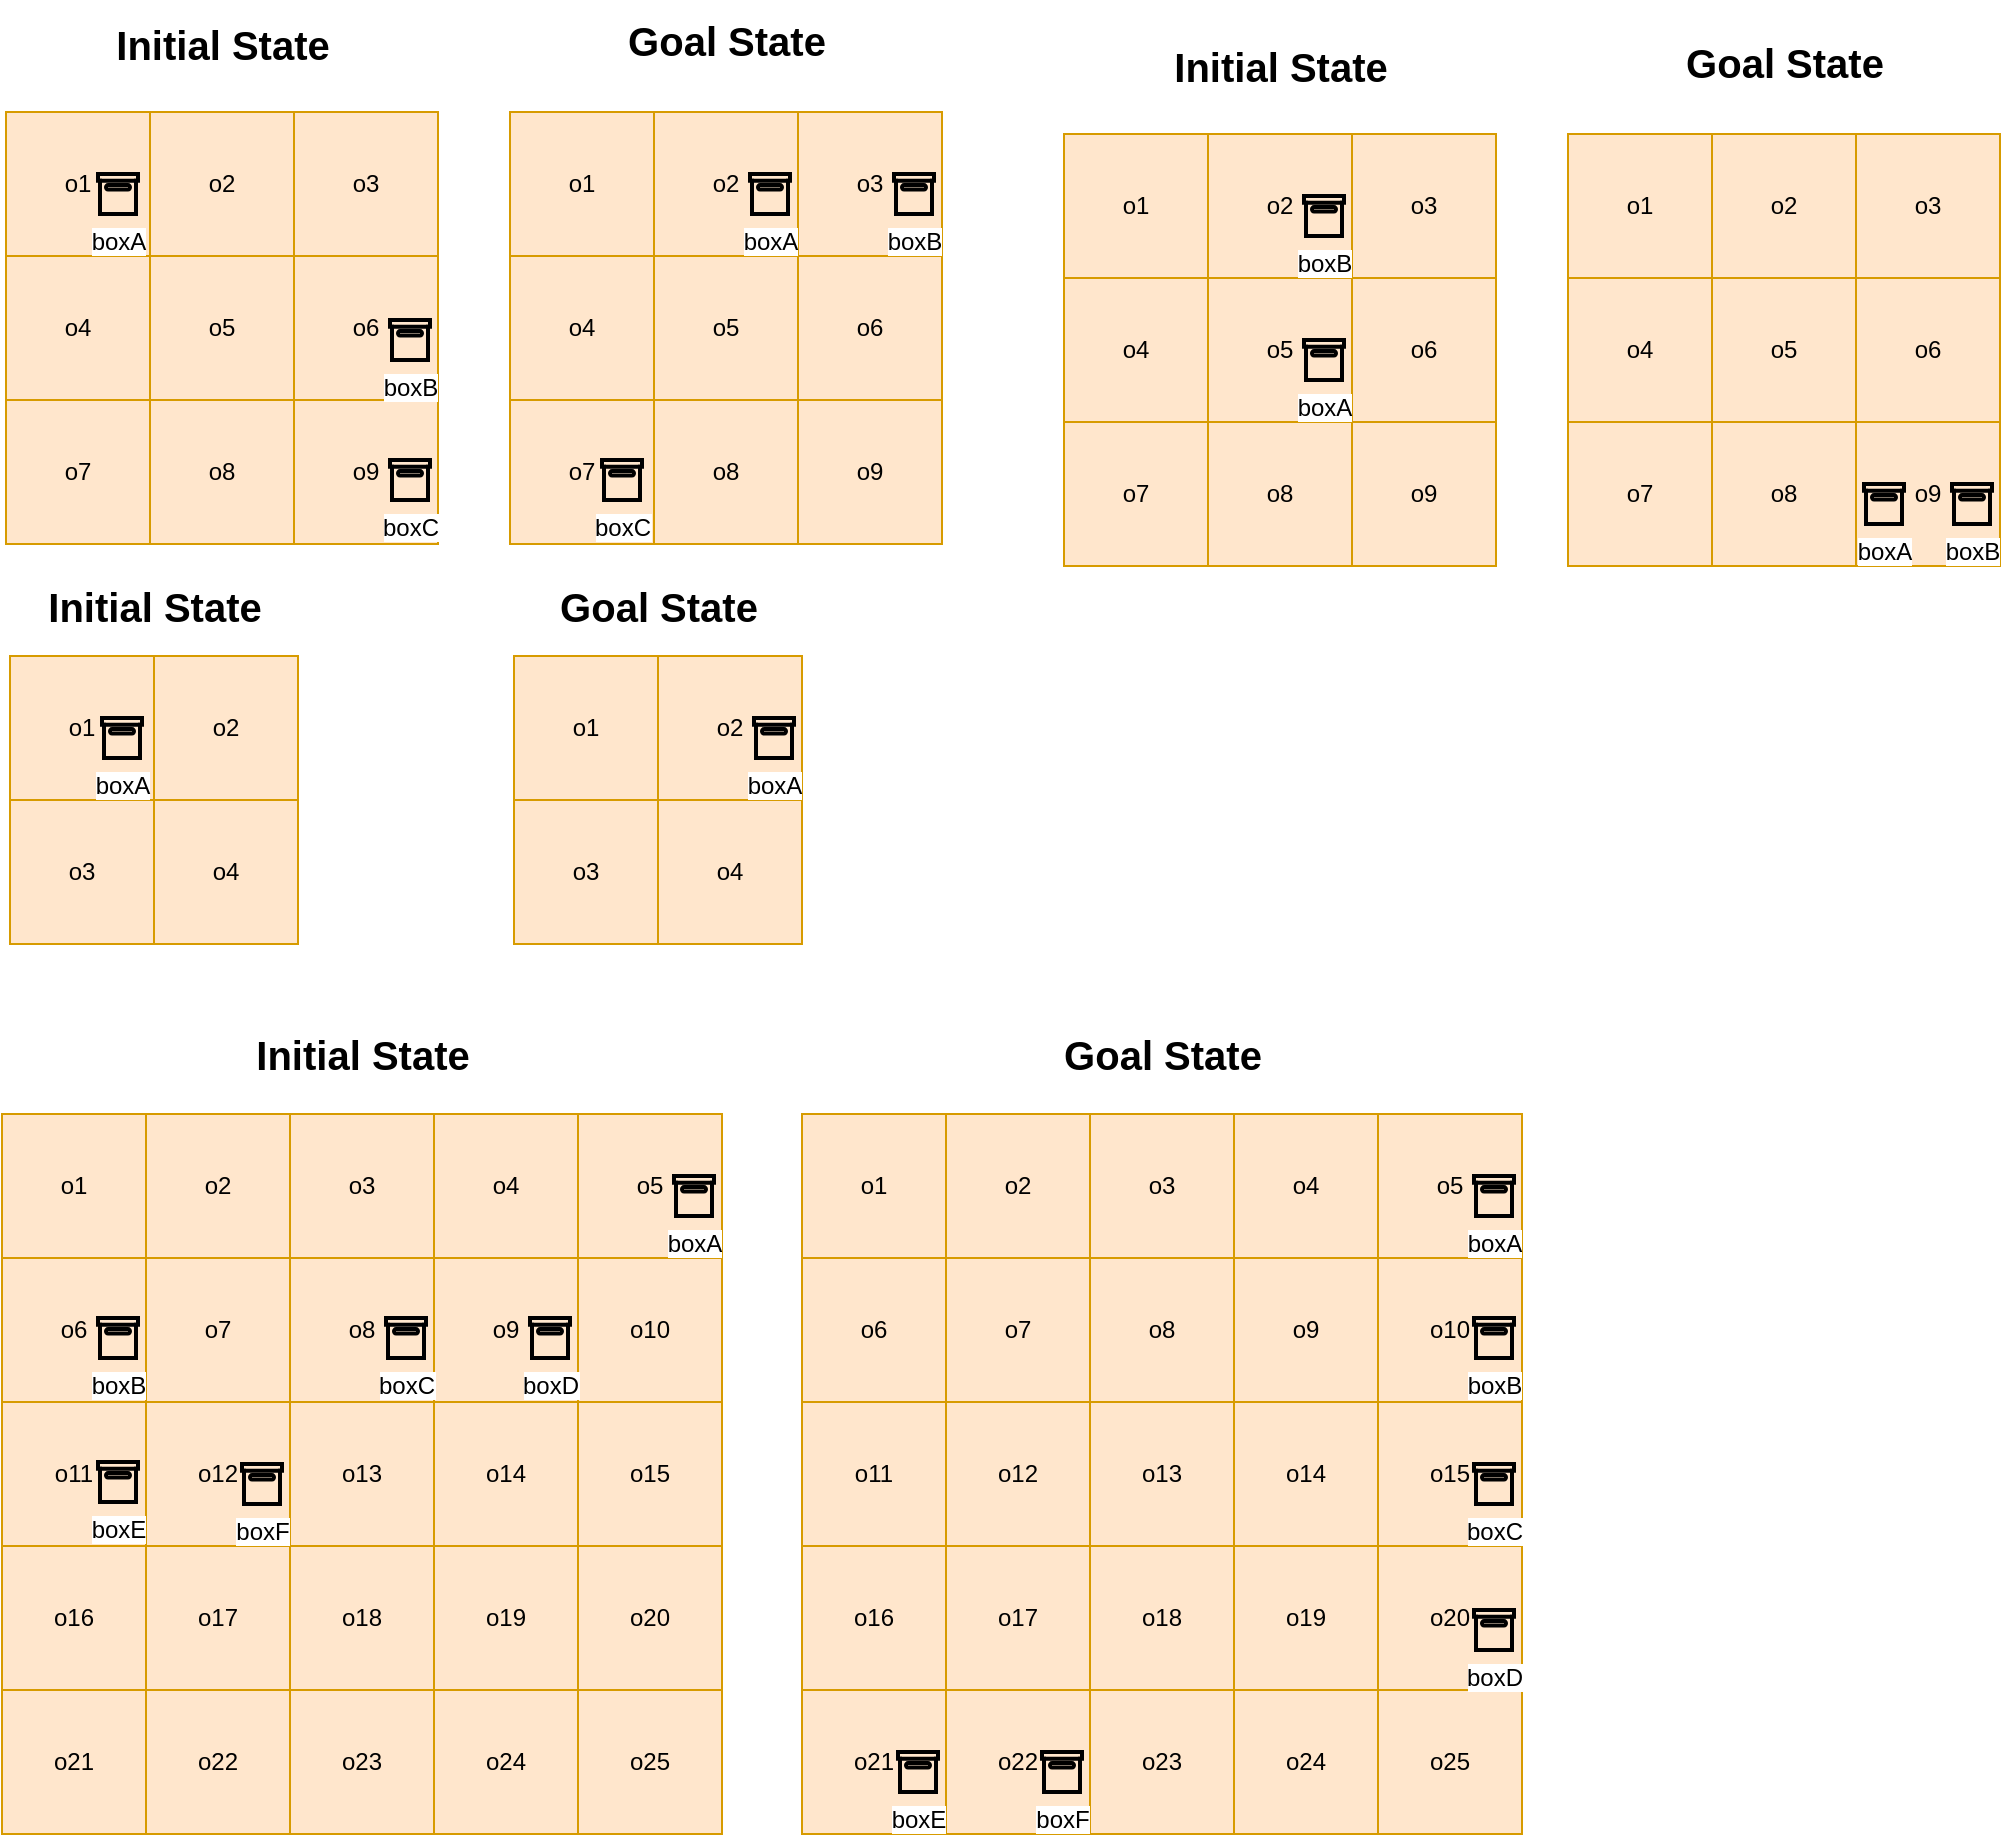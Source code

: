 <mxfile version="21.8.2" type="device">
  <diagram name="Página-1" id="GnB4X76jDZgyUfJqaZdD">
    <mxGraphModel dx="792" dy="1532" grid="0" gridSize="10" guides="1" tooltips="1" connect="1" arrows="1" fold="1" page="0" pageScale="1" pageWidth="827" pageHeight="1169" math="0" shadow="0">
      <root>
        <mxCell id="0" />
        <mxCell id="1" parent="0" />
        <mxCell id="iMe6a8kKa237wIf4Cnhy-1" value="" style="shape=table;startSize=0;container=1;collapsible=0;childLayout=tableLayout;fillColor=#ffe6cc;strokeColor=#d79b00;" vertex="1" parent="1">
          <mxGeometry x="240" y="320" width="360" height="360" as="geometry" />
        </mxCell>
        <mxCell id="iMe6a8kKa237wIf4Cnhy-2" value="" style="shape=tableRow;horizontal=0;startSize=0;swimlaneHead=0;swimlaneBody=0;strokeColor=inherit;top=0;left=0;bottom=0;right=0;collapsible=0;dropTarget=0;fillColor=none;points=[[0,0.5],[1,0.5]];portConstraint=eastwest;" vertex="1" parent="iMe6a8kKa237wIf4Cnhy-1">
          <mxGeometry width="360" height="72" as="geometry" />
        </mxCell>
        <mxCell id="iMe6a8kKa237wIf4Cnhy-3" value="o1" style="shape=partialRectangle;html=1;whiteSpace=wrap;connectable=0;strokeColor=inherit;overflow=hidden;fillColor=none;top=0;left=0;bottom=0;right=0;pointerEvents=1;" vertex="1" parent="iMe6a8kKa237wIf4Cnhy-2">
          <mxGeometry width="72" height="72" as="geometry">
            <mxRectangle width="72" height="72" as="alternateBounds" />
          </mxGeometry>
        </mxCell>
        <mxCell id="iMe6a8kKa237wIf4Cnhy-4" value="o2" style="shape=partialRectangle;html=1;whiteSpace=wrap;connectable=0;strokeColor=inherit;overflow=hidden;fillColor=none;top=0;left=0;bottom=0;right=0;pointerEvents=1;" vertex="1" parent="iMe6a8kKa237wIf4Cnhy-2">
          <mxGeometry x="72" width="72" height="72" as="geometry">
            <mxRectangle width="72" height="72" as="alternateBounds" />
          </mxGeometry>
        </mxCell>
        <mxCell id="iMe6a8kKa237wIf4Cnhy-5" value="o3" style="shape=partialRectangle;html=1;whiteSpace=wrap;connectable=0;strokeColor=inherit;overflow=hidden;fillColor=none;top=0;left=0;bottom=0;right=0;pointerEvents=1;" vertex="1" parent="iMe6a8kKa237wIf4Cnhy-2">
          <mxGeometry x="144" width="72" height="72" as="geometry">
            <mxRectangle width="72" height="72" as="alternateBounds" />
          </mxGeometry>
        </mxCell>
        <mxCell id="iMe6a8kKa237wIf4Cnhy-6" value="o4" style="shape=partialRectangle;html=1;whiteSpace=wrap;connectable=0;strokeColor=inherit;overflow=hidden;fillColor=none;top=0;left=0;bottom=0;right=0;pointerEvents=1;" vertex="1" parent="iMe6a8kKa237wIf4Cnhy-2">
          <mxGeometry x="216" width="72" height="72" as="geometry">
            <mxRectangle width="72" height="72" as="alternateBounds" />
          </mxGeometry>
        </mxCell>
        <mxCell id="iMe6a8kKa237wIf4Cnhy-7" value="o5" style="shape=partialRectangle;html=1;whiteSpace=wrap;connectable=0;strokeColor=inherit;overflow=hidden;fillColor=none;top=0;left=0;bottom=0;right=0;pointerEvents=1;" vertex="1" parent="iMe6a8kKa237wIf4Cnhy-2">
          <mxGeometry x="288" width="72" height="72" as="geometry">
            <mxRectangle width="72" height="72" as="alternateBounds" />
          </mxGeometry>
        </mxCell>
        <mxCell id="iMe6a8kKa237wIf4Cnhy-8" value="" style="shape=tableRow;horizontal=0;startSize=0;swimlaneHead=0;swimlaneBody=0;strokeColor=inherit;top=0;left=0;bottom=0;right=0;collapsible=0;dropTarget=0;fillColor=none;points=[[0,0.5],[1,0.5]];portConstraint=eastwest;" vertex="1" parent="iMe6a8kKa237wIf4Cnhy-1">
          <mxGeometry y="72" width="360" height="72" as="geometry" />
        </mxCell>
        <mxCell id="iMe6a8kKa237wIf4Cnhy-9" value="o6" style="shape=partialRectangle;html=1;whiteSpace=wrap;connectable=0;strokeColor=inherit;overflow=hidden;fillColor=none;top=0;left=0;bottom=0;right=0;pointerEvents=1;" vertex="1" parent="iMe6a8kKa237wIf4Cnhy-8">
          <mxGeometry width="72" height="72" as="geometry">
            <mxRectangle width="72" height="72" as="alternateBounds" />
          </mxGeometry>
        </mxCell>
        <mxCell id="iMe6a8kKa237wIf4Cnhy-10" value="o7" style="shape=partialRectangle;html=1;whiteSpace=wrap;connectable=0;strokeColor=inherit;overflow=hidden;fillColor=none;top=0;left=0;bottom=0;right=0;pointerEvents=1;" vertex="1" parent="iMe6a8kKa237wIf4Cnhy-8">
          <mxGeometry x="72" width="72" height="72" as="geometry">
            <mxRectangle width="72" height="72" as="alternateBounds" />
          </mxGeometry>
        </mxCell>
        <mxCell id="iMe6a8kKa237wIf4Cnhy-11" value="o8" style="shape=partialRectangle;html=1;whiteSpace=wrap;connectable=0;strokeColor=inherit;overflow=hidden;fillColor=none;top=0;left=0;bottom=0;right=0;pointerEvents=1;" vertex="1" parent="iMe6a8kKa237wIf4Cnhy-8">
          <mxGeometry x="144" width="72" height="72" as="geometry">
            <mxRectangle width="72" height="72" as="alternateBounds" />
          </mxGeometry>
        </mxCell>
        <mxCell id="iMe6a8kKa237wIf4Cnhy-12" value="o9" style="shape=partialRectangle;html=1;whiteSpace=wrap;connectable=0;strokeColor=inherit;overflow=hidden;fillColor=none;top=0;left=0;bottom=0;right=0;pointerEvents=1;" vertex="1" parent="iMe6a8kKa237wIf4Cnhy-8">
          <mxGeometry x="216" width="72" height="72" as="geometry">
            <mxRectangle width="72" height="72" as="alternateBounds" />
          </mxGeometry>
        </mxCell>
        <mxCell id="iMe6a8kKa237wIf4Cnhy-13" value="o10" style="shape=partialRectangle;html=1;whiteSpace=wrap;connectable=0;strokeColor=inherit;overflow=hidden;fillColor=none;top=0;left=0;bottom=0;right=0;pointerEvents=1;" vertex="1" parent="iMe6a8kKa237wIf4Cnhy-8">
          <mxGeometry x="288" width="72" height="72" as="geometry">
            <mxRectangle width="72" height="72" as="alternateBounds" />
          </mxGeometry>
        </mxCell>
        <mxCell id="iMe6a8kKa237wIf4Cnhy-14" value="" style="shape=tableRow;horizontal=0;startSize=0;swimlaneHead=0;swimlaneBody=0;strokeColor=inherit;top=0;left=0;bottom=0;right=0;collapsible=0;dropTarget=0;fillColor=none;points=[[0,0.5],[1,0.5]];portConstraint=eastwest;" vertex="1" parent="iMe6a8kKa237wIf4Cnhy-1">
          <mxGeometry y="144" width="360" height="72" as="geometry" />
        </mxCell>
        <mxCell id="iMe6a8kKa237wIf4Cnhy-15" value="o11" style="shape=partialRectangle;html=1;whiteSpace=wrap;connectable=0;strokeColor=inherit;overflow=hidden;fillColor=none;top=0;left=0;bottom=0;right=0;pointerEvents=1;" vertex="1" parent="iMe6a8kKa237wIf4Cnhy-14">
          <mxGeometry width="72" height="72" as="geometry">
            <mxRectangle width="72" height="72" as="alternateBounds" />
          </mxGeometry>
        </mxCell>
        <mxCell id="iMe6a8kKa237wIf4Cnhy-16" value="o12" style="shape=partialRectangle;html=1;whiteSpace=wrap;connectable=0;strokeColor=inherit;overflow=hidden;fillColor=none;top=0;left=0;bottom=0;right=0;pointerEvents=1;" vertex="1" parent="iMe6a8kKa237wIf4Cnhy-14">
          <mxGeometry x="72" width="72" height="72" as="geometry">
            <mxRectangle width="72" height="72" as="alternateBounds" />
          </mxGeometry>
        </mxCell>
        <mxCell id="iMe6a8kKa237wIf4Cnhy-17" value="o13" style="shape=partialRectangle;html=1;whiteSpace=wrap;connectable=0;strokeColor=inherit;overflow=hidden;fillColor=none;top=0;left=0;bottom=0;right=0;pointerEvents=1;" vertex="1" parent="iMe6a8kKa237wIf4Cnhy-14">
          <mxGeometry x="144" width="72" height="72" as="geometry">
            <mxRectangle width="72" height="72" as="alternateBounds" />
          </mxGeometry>
        </mxCell>
        <mxCell id="iMe6a8kKa237wIf4Cnhy-18" value="o14" style="shape=partialRectangle;html=1;whiteSpace=wrap;connectable=0;strokeColor=inherit;overflow=hidden;fillColor=none;top=0;left=0;bottom=0;right=0;pointerEvents=1;" vertex="1" parent="iMe6a8kKa237wIf4Cnhy-14">
          <mxGeometry x="216" width="72" height="72" as="geometry">
            <mxRectangle width="72" height="72" as="alternateBounds" />
          </mxGeometry>
        </mxCell>
        <mxCell id="iMe6a8kKa237wIf4Cnhy-19" value="o15" style="shape=partialRectangle;html=1;whiteSpace=wrap;connectable=0;strokeColor=inherit;overflow=hidden;fillColor=none;top=0;left=0;bottom=0;right=0;pointerEvents=1;" vertex="1" parent="iMe6a8kKa237wIf4Cnhy-14">
          <mxGeometry x="288" width="72" height="72" as="geometry">
            <mxRectangle width="72" height="72" as="alternateBounds" />
          </mxGeometry>
        </mxCell>
        <mxCell id="iMe6a8kKa237wIf4Cnhy-20" value="" style="shape=tableRow;horizontal=0;startSize=0;swimlaneHead=0;swimlaneBody=0;strokeColor=inherit;top=0;left=0;bottom=0;right=0;collapsible=0;dropTarget=0;fillColor=none;points=[[0,0.5],[1,0.5]];portConstraint=eastwest;" vertex="1" parent="iMe6a8kKa237wIf4Cnhy-1">
          <mxGeometry y="216" width="360" height="72" as="geometry" />
        </mxCell>
        <mxCell id="iMe6a8kKa237wIf4Cnhy-21" value="o16" style="shape=partialRectangle;html=1;whiteSpace=wrap;connectable=0;strokeColor=inherit;overflow=hidden;fillColor=none;top=0;left=0;bottom=0;right=0;pointerEvents=1;" vertex="1" parent="iMe6a8kKa237wIf4Cnhy-20">
          <mxGeometry width="72" height="72" as="geometry">
            <mxRectangle width="72" height="72" as="alternateBounds" />
          </mxGeometry>
        </mxCell>
        <mxCell id="iMe6a8kKa237wIf4Cnhy-22" value="o17" style="shape=partialRectangle;html=1;whiteSpace=wrap;connectable=0;strokeColor=inherit;overflow=hidden;fillColor=none;top=0;left=0;bottom=0;right=0;pointerEvents=1;" vertex="1" parent="iMe6a8kKa237wIf4Cnhy-20">
          <mxGeometry x="72" width="72" height="72" as="geometry">
            <mxRectangle width="72" height="72" as="alternateBounds" />
          </mxGeometry>
        </mxCell>
        <mxCell id="iMe6a8kKa237wIf4Cnhy-23" value="o18" style="shape=partialRectangle;html=1;whiteSpace=wrap;connectable=0;strokeColor=inherit;overflow=hidden;fillColor=none;top=0;left=0;bottom=0;right=0;pointerEvents=1;" vertex="1" parent="iMe6a8kKa237wIf4Cnhy-20">
          <mxGeometry x="144" width="72" height="72" as="geometry">
            <mxRectangle width="72" height="72" as="alternateBounds" />
          </mxGeometry>
        </mxCell>
        <mxCell id="iMe6a8kKa237wIf4Cnhy-24" value="o19" style="shape=partialRectangle;html=1;whiteSpace=wrap;connectable=0;strokeColor=inherit;overflow=hidden;fillColor=none;top=0;left=0;bottom=0;right=0;pointerEvents=1;" vertex="1" parent="iMe6a8kKa237wIf4Cnhy-20">
          <mxGeometry x="216" width="72" height="72" as="geometry">
            <mxRectangle width="72" height="72" as="alternateBounds" />
          </mxGeometry>
        </mxCell>
        <mxCell id="iMe6a8kKa237wIf4Cnhy-25" value="o20" style="shape=partialRectangle;html=1;whiteSpace=wrap;connectable=0;strokeColor=inherit;overflow=hidden;fillColor=none;top=0;left=0;bottom=0;right=0;pointerEvents=1;" vertex="1" parent="iMe6a8kKa237wIf4Cnhy-20">
          <mxGeometry x="288" width="72" height="72" as="geometry">
            <mxRectangle width="72" height="72" as="alternateBounds" />
          </mxGeometry>
        </mxCell>
        <mxCell id="iMe6a8kKa237wIf4Cnhy-26" value="" style="shape=tableRow;horizontal=0;startSize=0;swimlaneHead=0;swimlaneBody=0;strokeColor=inherit;top=0;left=0;bottom=0;right=0;collapsible=0;dropTarget=0;fillColor=none;points=[[0,0.5],[1,0.5]];portConstraint=eastwest;" vertex="1" parent="iMe6a8kKa237wIf4Cnhy-1">
          <mxGeometry y="288" width="360" height="72" as="geometry" />
        </mxCell>
        <mxCell id="iMe6a8kKa237wIf4Cnhy-27" value="o21" style="shape=partialRectangle;html=1;whiteSpace=wrap;connectable=0;strokeColor=inherit;overflow=hidden;fillColor=none;top=0;left=0;bottom=0;right=0;pointerEvents=1;" vertex="1" parent="iMe6a8kKa237wIf4Cnhy-26">
          <mxGeometry width="72" height="72" as="geometry">
            <mxRectangle width="72" height="72" as="alternateBounds" />
          </mxGeometry>
        </mxCell>
        <mxCell id="iMe6a8kKa237wIf4Cnhy-28" value="o22" style="shape=partialRectangle;html=1;whiteSpace=wrap;connectable=0;strokeColor=inherit;overflow=hidden;fillColor=none;top=0;left=0;bottom=0;right=0;pointerEvents=1;" vertex="1" parent="iMe6a8kKa237wIf4Cnhy-26">
          <mxGeometry x="72" width="72" height="72" as="geometry">
            <mxRectangle width="72" height="72" as="alternateBounds" />
          </mxGeometry>
        </mxCell>
        <mxCell id="iMe6a8kKa237wIf4Cnhy-29" value="o23" style="shape=partialRectangle;html=1;whiteSpace=wrap;connectable=0;strokeColor=inherit;overflow=hidden;fillColor=none;top=0;left=0;bottom=0;right=0;pointerEvents=1;" vertex="1" parent="iMe6a8kKa237wIf4Cnhy-26">
          <mxGeometry x="144" width="72" height="72" as="geometry">
            <mxRectangle width="72" height="72" as="alternateBounds" />
          </mxGeometry>
        </mxCell>
        <mxCell id="iMe6a8kKa237wIf4Cnhy-30" value="o24" style="shape=partialRectangle;html=1;whiteSpace=wrap;connectable=0;strokeColor=inherit;overflow=hidden;fillColor=none;top=0;left=0;bottom=0;right=0;pointerEvents=1;" vertex="1" parent="iMe6a8kKa237wIf4Cnhy-26">
          <mxGeometry x="216" width="72" height="72" as="geometry">
            <mxRectangle width="72" height="72" as="alternateBounds" />
          </mxGeometry>
        </mxCell>
        <mxCell id="iMe6a8kKa237wIf4Cnhy-31" value="o25" style="shape=partialRectangle;html=1;whiteSpace=wrap;connectable=0;strokeColor=inherit;overflow=hidden;fillColor=none;top=0;left=0;bottom=0;right=0;pointerEvents=1;" vertex="1" parent="iMe6a8kKa237wIf4Cnhy-26">
          <mxGeometry x="288" width="72" height="72" as="geometry">
            <mxRectangle width="72" height="72" as="alternateBounds" />
          </mxGeometry>
        </mxCell>
        <mxCell id="iMe6a8kKa237wIf4Cnhy-32" value="" style="shape=image;html=1;verticalAlign=top;verticalLabelPosition=bottom;labelBackgroundColor=#ffffff;imageAspect=0;aspect=fixed;image=https://cdn0.iconfinder.com/data/icons/phosphor-regular-vol-4/256/robot-128.png" vertex="1" parent="1">
          <mxGeometry x="356" y="436" width="28" height="28" as="geometry" />
        </mxCell>
        <mxCell id="iMe6a8kKa237wIf4Cnhy-33" value="boxA" style="html=1;verticalLabelPosition=bottom;align=center;labelBackgroundColor=#ffffff;verticalAlign=top;strokeWidth=2;shadow=0;dashed=0;shape=mxgraph.ios7.icons.box;fillColor=none;" vertex="1" parent="1">
          <mxGeometry x="576" y="351" width="20" height="20" as="geometry" />
        </mxCell>
        <mxCell id="iMe6a8kKa237wIf4Cnhy-36" value="boxB" style="html=1;verticalLabelPosition=bottom;align=center;labelBackgroundColor=#ffffff;verticalAlign=top;strokeWidth=2;shadow=0;dashed=0;shape=mxgraph.ios7.icons.box;fillColor=none;" vertex="1" parent="1">
          <mxGeometry x="288" y="422" width="20" height="20" as="geometry" />
        </mxCell>
        <mxCell id="iMe6a8kKa237wIf4Cnhy-43" value="boxC" style="html=1;verticalLabelPosition=bottom;align=center;labelBackgroundColor=#ffffff;verticalAlign=top;strokeWidth=2;shadow=0;dashed=0;shape=mxgraph.ios7.icons.box;fillColor=none;" vertex="1" parent="1">
          <mxGeometry x="432" y="422" width="20" height="20" as="geometry" />
        </mxCell>
        <mxCell id="iMe6a8kKa237wIf4Cnhy-44" value="boxD" style="html=1;verticalLabelPosition=bottom;align=center;labelBackgroundColor=#ffffff;verticalAlign=top;strokeWidth=2;shadow=0;dashed=0;shape=mxgraph.ios7.icons.box;fillColor=none;" vertex="1" parent="1">
          <mxGeometry x="504" y="422" width="20" height="20" as="geometry" />
        </mxCell>
        <mxCell id="iMe6a8kKa237wIf4Cnhy-45" value="boxE" style="html=1;verticalLabelPosition=bottom;align=center;labelBackgroundColor=#ffffff;verticalAlign=top;strokeWidth=2;shadow=0;dashed=0;shape=mxgraph.ios7.icons.box;fillColor=none;" vertex="1" parent="1">
          <mxGeometry x="288" y="494" width="20" height="20" as="geometry" />
        </mxCell>
        <mxCell id="iMe6a8kKa237wIf4Cnhy-46" value="boxF" style="html=1;verticalLabelPosition=bottom;align=center;labelBackgroundColor=#ffffff;verticalAlign=top;strokeWidth=2;shadow=0;dashed=0;shape=mxgraph.ios7.icons.box;fillColor=none;" vertex="1" parent="1">
          <mxGeometry x="360" y="495" width="20" height="20" as="geometry" />
        </mxCell>
        <mxCell id="iMe6a8kKa237wIf4Cnhy-47" value="" style="shape=table;startSize=0;container=1;collapsible=0;childLayout=tableLayout;fillColor=#ffe6cc;strokeColor=#d79b00;" vertex="1" parent="1">
          <mxGeometry x="640" y="320" width="360" height="360" as="geometry" />
        </mxCell>
        <mxCell id="iMe6a8kKa237wIf4Cnhy-48" value="" style="shape=tableRow;horizontal=0;startSize=0;swimlaneHead=0;swimlaneBody=0;strokeColor=inherit;top=0;left=0;bottom=0;right=0;collapsible=0;dropTarget=0;fillColor=none;points=[[0,0.5],[1,0.5]];portConstraint=eastwest;" vertex="1" parent="iMe6a8kKa237wIf4Cnhy-47">
          <mxGeometry width="360" height="72" as="geometry" />
        </mxCell>
        <mxCell id="iMe6a8kKa237wIf4Cnhy-49" value="o1" style="shape=partialRectangle;html=1;whiteSpace=wrap;connectable=0;strokeColor=inherit;overflow=hidden;fillColor=none;top=0;left=0;bottom=0;right=0;pointerEvents=1;" vertex="1" parent="iMe6a8kKa237wIf4Cnhy-48">
          <mxGeometry width="72" height="72" as="geometry">
            <mxRectangle width="72" height="72" as="alternateBounds" />
          </mxGeometry>
        </mxCell>
        <mxCell id="iMe6a8kKa237wIf4Cnhy-50" value="o2" style="shape=partialRectangle;html=1;whiteSpace=wrap;connectable=0;strokeColor=inherit;overflow=hidden;fillColor=none;top=0;left=0;bottom=0;right=0;pointerEvents=1;" vertex="1" parent="iMe6a8kKa237wIf4Cnhy-48">
          <mxGeometry x="72" width="72" height="72" as="geometry">
            <mxRectangle width="72" height="72" as="alternateBounds" />
          </mxGeometry>
        </mxCell>
        <mxCell id="iMe6a8kKa237wIf4Cnhy-51" value="o3" style="shape=partialRectangle;html=1;whiteSpace=wrap;connectable=0;strokeColor=inherit;overflow=hidden;fillColor=none;top=0;left=0;bottom=0;right=0;pointerEvents=1;" vertex="1" parent="iMe6a8kKa237wIf4Cnhy-48">
          <mxGeometry x="144" width="72" height="72" as="geometry">
            <mxRectangle width="72" height="72" as="alternateBounds" />
          </mxGeometry>
        </mxCell>
        <mxCell id="iMe6a8kKa237wIf4Cnhy-52" value="o4" style="shape=partialRectangle;html=1;whiteSpace=wrap;connectable=0;strokeColor=inherit;overflow=hidden;fillColor=none;top=0;left=0;bottom=0;right=0;pointerEvents=1;" vertex="1" parent="iMe6a8kKa237wIf4Cnhy-48">
          <mxGeometry x="216" width="72" height="72" as="geometry">
            <mxRectangle width="72" height="72" as="alternateBounds" />
          </mxGeometry>
        </mxCell>
        <mxCell id="iMe6a8kKa237wIf4Cnhy-53" value="o5" style="shape=partialRectangle;html=1;whiteSpace=wrap;connectable=0;strokeColor=inherit;overflow=hidden;fillColor=none;top=0;left=0;bottom=0;right=0;pointerEvents=1;" vertex="1" parent="iMe6a8kKa237wIf4Cnhy-48">
          <mxGeometry x="288" width="72" height="72" as="geometry">
            <mxRectangle width="72" height="72" as="alternateBounds" />
          </mxGeometry>
        </mxCell>
        <mxCell id="iMe6a8kKa237wIf4Cnhy-54" value="" style="shape=tableRow;horizontal=0;startSize=0;swimlaneHead=0;swimlaneBody=0;strokeColor=inherit;top=0;left=0;bottom=0;right=0;collapsible=0;dropTarget=0;fillColor=none;points=[[0,0.5],[1,0.5]];portConstraint=eastwest;" vertex="1" parent="iMe6a8kKa237wIf4Cnhy-47">
          <mxGeometry y="72" width="360" height="72" as="geometry" />
        </mxCell>
        <mxCell id="iMe6a8kKa237wIf4Cnhy-55" value="o6" style="shape=partialRectangle;html=1;whiteSpace=wrap;connectable=0;strokeColor=inherit;overflow=hidden;fillColor=none;top=0;left=0;bottom=0;right=0;pointerEvents=1;" vertex="1" parent="iMe6a8kKa237wIf4Cnhy-54">
          <mxGeometry width="72" height="72" as="geometry">
            <mxRectangle width="72" height="72" as="alternateBounds" />
          </mxGeometry>
        </mxCell>
        <mxCell id="iMe6a8kKa237wIf4Cnhy-56" value="o7" style="shape=partialRectangle;html=1;whiteSpace=wrap;connectable=0;strokeColor=inherit;overflow=hidden;fillColor=none;top=0;left=0;bottom=0;right=0;pointerEvents=1;" vertex="1" parent="iMe6a8kKa237wIf4Cnhy-54">
          <mxGeometry x="72" width="72" height="72" as="geometry">
            <mxRectangle width="72" height="72" as="alternateBounds" />
          </mxGeometry>
        </mxCell>
        <mxCell id="iMe6a8kKa237wIf4Cnhy-57" value="o8" style="shape=partialRectangle;html=1;whiteSpace=wrap;connectable=0;strokeColor=inherit;overflow=hidden;fillColor=none;top=0;left=0;bottom=0;right=0;pointerEvents=1;" vertex="1" parent="iMe6a8kKa237wIf4Cnhy-54">
          <mxGeometry x="144" width="72" height="72" as="geometry">
            <mxRectangle width="72" height="72" as="alternateBounds" />
          </mxGeometry>
        </mxCell>
        <mxCell id="iMe6a8kKa237wIf4Cnhy-58" value="o9" style="shape=partialRectangle;html=1;whiteSpace=wrap;connectable=0;strokeColor=inherit;overflow=hidden;fillColor=none;top=0;left=0;bottom=0;right=0;pointerEvents=1;" vertex="1" parent="iMe6a8kKa237wIf4Cnhy-54">
          <mxGeometry x="216" width="72" height="72" as="geometry">
            <mxRectangle width="72" height="72" as="alternateBounds" />
          </mxGeometry>
        </mxCell>
        <mxCell id="iMe6a8kKa237wIf4Cnhy-59" value="o10" style="shape=partialRectangle;html=1;whiteSpace=wrap;connectable=0;strokeColor=inherit;overflow=hidden;fillColor=none;top=0;left=0;bottom=0;right=0;pointerEvents=1;" vertex="1" parent="iMe6a8kKa237wIf4Cnhy-54">
          <mxGeometry x="288" width="72" height="72" as="geometry">
            <mxRectangle width="72" height="72" as="alternateBounds" />
          </mxGeometry>
        </mxCell>
        <mxCell id="iMe6a8kKa237wIf4Cnhy-60" value="" style="shape=tableRow;horizontal=0;startSize=0;swimlaneHead=0;swimlaneBody=0;strokeColor=inherit;top=0;left=0;bottom=0;right=0;collapsible=0;dropTarget=0;fillColor=none;points=[[0,0.5],[1,0.5]];portConstraint=eastwest;" vertex="1" parent="iMe6a8kKa237wIf4Cnhy-47">
          <mxGeometry y="144" width="360" height="72" as="geometry" />
        </mxCell>
        <mxCell id="iMe6a8kKa237wIf4Cnhy-61" value="o11" style="shape=partialRectangle;html=1;whiteSpace=wrap;connectable=0;strokeColor=inherit;overflow=hidden;fillColor=none;top=0;left=0;bottom=0;right=0;pointerEvents=1;" vertex="1" parent="iMe6a8kKa237wIf4Cnhy-60">
          <mxGeometry width="72" height="72" as="geometry">
            <mxRectangle width="72" height="72" as="alternateBounds" />
          </mxGeometry>
        </mxCell>
        <mxCell id="iMe6a8kKa237wIf4Cnhy-62" value="o12" style="shape=partialRectangle;html=1;whiteSpace=wrap;connectable=0;strokeColor=inherit;overflow=hidden;fillColor=none;top=0;left=0;bottom=0;right=0;pointerEvents=1;" vertex="1" parent="iMe6a8kKa237wIf4Cnhy-60">
          <mxGeometry x="72" width="72" height="72" as="geometry">
            <mxRectangle width="72" height="72" as="alternateBounds" />
          </mxGeometry>
        </mxCell>
        <mxCell id="iMe6a8kKa237wIf4Cnhy-63" value="o13" style="shape=partialRectangle;html=1;whiteSpace=wrap;connectable=0;strokeColor=inherit;overflow=hidden;fillColor=none;top=0;left=0;bottom=0;right=0;pointerEvents=1;" vertex="1" parent="iMe6a8kKa237wIf4Cnhy-60">
          <mxGeometry x="144" width="72" height="72" as="geometry">
            <mxRectangle width="72" height="72" as="alternateBounds" />
          </mxGeometry>
        </mxCell>
        <mxCell id="iMe6a8kKa237wIf4Cnhy-64" value="o14" style="shape=partialRectangle;html=1;whiteSpace=wrap;connectable=0;strokeColor=inherit;overflow=hidden;fillColor=none;top=0;left=0;bottom=0;right=0;pointerEvents=1;" vertex="1" parent="iMe6a8kKa237wIf4Cnhy-60">
          <mxGeometry x="216" width="72" height="72" as="geometry">
            <mxRectangle width="72" height="72" as="alternateBounds" />
          </mxGeometry>
        </mxCell>
        <mxCell id="iMe6a8kKa237wIf4Cnhy-65" value="o15" style="shape=partialRectangle;html=1;whiteSpace=wrap;connectable=0;strokeColor=inherit;overflow=hidden;fillColor=none;top=0;left=0;bottom=0;right=0;pointerEvents=1;" vertex="1" parent="iMe6a8kKa237wIf4Cnhy-60">
          <mxGeometry x="288" width="72" height="72" as="geometry">
            <mxRectangle width="72" height="72" as="alternateBounds" />
          </mxGeometry>
        </mxCell>
        <mxCell id="iMe6a8kKa237wIf4Cnhy-66" value="" style="shape=tableRow;horizontal=0;startSize=0;swimlaneHead=0;swimlaneBody=0;strokeColor=inherit;top=0;left=0;bottom=0;right=0;collapsible=0;dropTarget=0;fillColor=none;points=[[0,0.5],[1,0.5]];portConstraint=eastwest;" vertex="1" parent="iMe6a8kKa237wIf4Cnhy-47">
          <mxGeometry y="216" width="360" height="72" as="geometry" />
        </mxCell>
        <mxCell id="iMe6a8kKa237wIf4Cnhy-67" value="o16" style="shape=partialRectangle;html=1;whiteSpace=wrap;connectable=0;strokeColor=inherit;overflow=hidden;fillColor=none;top=0;left=0;bottom=0;right=0;pointerEvents=1;" vertex="1" parent="iMe6a8kKa237wIf4Cnhy-66">
          <mxGeometry width="72" height="72" as="geometry">
            <mxRectangle width="72" height="72" as="alternateBounds" />
          </mxGeometry>
        </mxCell>
        <mxCell id="iMe6a8kKa237wIf4Cnhy-68" value="o17" style="shape=partialRectangle;html=1;whiteSpace=wrap;connectable=0;strokeColor=inherit;overflow=hidden;fillColor=none;top=0;left=0;bottom=0;right=0;pointerEvents=1;" vertex="1" parent="iMe6a8kKa237wIf4Cnhy-66">
          <mxGeometry x="72" width="72" height="72" as="geometry">
            <mxRectangle width="72" height="72" as="alternateBounds" />
          </mxGeometry>
        </mxCell>
        <mxCell id="iMe6a8kKa237wIf4Cnhy-69" value="o18" style="shape=partialRectangle;html=1;whiteSpace=wrap;connectable=0;strokeColor=inherit;overflow=hidden;fillColor=none;top=0;left=0;bottom=0;right=0;pointerEvents=1;" vertex="1" parent="iMe6a8kKa237wIf4Cnhy-66">
          <mxGeometry x="144" width="72" height="72" as="geometry">
            <mxRectangle width="72" height="72" as="alternateBounds" />
          </mxGeometry>
        </mxCell>
        <mxCell id="iMe6a8kKa237wIf4Cnhy-70" value="o19" style="shape=partialRectangle;html=1;whiteSpace=wrap;connectable=0;strokeColor=inherit;overflow=hidden;fillColor=none;top=0;left=0;bottom=0;right=0;pointerEvents=1;" vertex="1" parent="iMe6a8kKa237wIf4Cnhy-66">
          <mxGeometry x="216" width="72" height="72" as="geometry">
            <mxRectangle width="72" height="72" as="alternateBounds" />
          </mxGeometry>
        </mxCell>
        <mxCell id="iMe6a8kKa237wIf4Cnhy-71" value="o20" style="shape=partialRectangle;html=1;whiteSpace=wrap;connectable=0;strokeColor=inherit;overflow=hidden;fillColor=none;top=0;left=0;bottom=0;right=0;pointerEvents=1;" vertex="1" parent="iMe6a8kKa237wIf4Cnhy-66">
          <mxGeometry x="288" width="72" height="72" as="geometry">
            <mxRectangle width="72" height="72" as="alternateBounds" />
          </mxGeometry>
        </mxCell>
        <mxCell id="iMe6a8kKa237wIf4Cnhy-72" value="" style="shape=tableRow;horizontal=0;startSize=0;swimlaneHead=0;swimlaneBody=0;strokeColor=inherit;top=0;left=0;bottom=0;right=0;collapsible=0;dropTarget=0;fillColor=none;points=[[0,0.5],[1,0.5]];portConstraint=eastwest;" vertex="1" parent="iMe6a8kKa237wIf4Cnhy-47">
          <mxGeometry y="288" width="360" height="72" as="geometry" />
        </mxCell>
        <mxCell id="iMe6a8kKa237wIf4Cnhy-73" value="o21" style="shape=partialRectangle;html=1;whiteSpace=wrap;connectable=0;strokeColor=inherit;overflow=hidden;fillColor=none;top=0;left=0;bottom=0;right=0;pointerEvents=1;" vertex="1" parent="iMe6a8kKa237wIf4Cnhy-72">
          <mxGeometry width="72" height="72" as="geometry">
            <mxRectangle width="72" height="72" as="alternateBounds" />
          </mxGeometry>
        </mxCell>
        <mxCell id="iMe6a8kKa237wIf4Cnhy-74" value="o22" style="shape=partialRectangle;html=1;whiteSpace=wrap;connectable=0;strokeColor=inherit;overflow=hidden;fillColor=none;top=0;left=0;bottom=0;right=0;pointerEvents=1;" vertex="1" parent="iMe6a8kKa237wIf4Cnhy-72">
          <mxGeometry x="72" width="72" height="72" as="geometry">
            <mxRectangle width="72" height="72" as="alternateBounds" />
          </mxGeometry>
        </mxCell>
        <mxCell id="iMe6a8kKa237wIf4Cnhy-75" value="o23" style="shape=partialRectangle;html=1;whiteSpace=wrap;connectable=0;strokeColor=inherit;overflow=hidden;fillColor=none;top=0;left=0;bottom=0;right=0;pointerEvents=1;" vertex="1" parent="iMe6a8kKa237wIf4Cnhy-72">
          <mxGeometry x="144" width="72" height="72" as="geometry">
            <mxRectangle width="72" height="72" as="alternateBounds" />
          </mxGeometry>
        </mxCell>
        <mxCell id="iMe6a8kKa237wIf4Cnhy-76" value="o24" style="shape=partialRectangle;html=1;whiteSpace=wrap;connectable=0;strokeColor=inherit;overflow=hidden;fillColor=none;top=0;left=0;bottom=0;right=0;pointerEvents=1;" vertex="1" parent="iMe6a8kKa237wIf4Cnhy-72">
          <mxGeometry x="216" width="72" height="72" as="geometry">
            <mxRectangle width="72" height="72" as="alternateBounds" />
          </mxGeometry>
        </mxCell>
        <mxCell id="iMe6a8kKa237wIf4Cnhy-77" value="o25" style="shape=partialRectangle;html=1;whiteSpace=wrap;connectable=0;strokeColor=inherit;overflow=hidden;fillColor=none;top=0;left=0;bottom=0;right=0;pointerEvents=1;" vertex="1" parent="iMe6a8kKa237wIf4Cnhy-72">
          <mxGeometry x="288" width="72" height="72" as="geometry">
            <mxRectangle width="72" height="72" as="alternateBounds" />
          </mxGeometry>
        </mxCell>
        <mxCell id="iMe6a8kKa237wIf4Cnhy-78" value="" style="shape=image;html=1;verticalAlign=top;verticalLabelPosition=bottom;labelBackgroundColor=#ffffff;imageAspect=0;aspect=fixed;image=https://cdn0.iconfinder.com/data/icons/phosphor-regular-vol-4/256/robot-128.png" vertex="1" parent="1">
          <mxGeometry x="828" y="508" width="28" height="28" as="geometry" />
        </mxCell>
        <mxCell id="iMe6a8kKa237wIf4Cnhy-79" value="boxA" style="html=1;verticalLabelPosition=bottom;align=center;labelBackgroundColor=#ffffff;verticalAlign=top;strokeWidth=2;shadow=0;dashed=0;shape=mxgraph.ios7.icons.box;fillColor=none;" vertex="1" parent="1">
          <mxGeometry x="976" y="351" width="20" height="20" as="geometry" />
        </mxCell>
        <mxCell id="iMe6a8kKa237wIf4Cnhy-80" value="boxB" style="html=1;verticalLabelPosition=bottom;align=center;labelBackgroundColor=#ffffff;verticalAlign=top;strokeWidth=2;shadow=0;dashed=0;shape=mxgraph.ios7.icons.box;fillColor=none;" vertex="1" parent="1">
          <mxGeometry x="976" y="422" width="20" height="20" as="geometry" />
        </mxCell>
        <mxCell id="iMe6a8kKa237wIf4Cnhy-81" value="boxC" style="html=1;verticalLabelPosition=bottom;align=center;labelBackgroundColor=#ffffff;verticalAlign=top;strokeWidth=2;shadow=0;dashed=0;shape=mxgraph.ios7.icons.box;fillColor=none;" vertex="1" parent="1">
          <mxGeometry x="976" y="495" width="20" height="20" as="geometry" />
        </mxCell>
        <mxCell id="iMe6a8kKa237wIf4Cnhy-82" value="boxD" style="html=1;verticalLabelPosition=bottom;align=center;labelBackgroundColor=#ffffff;verticalAlign=top;strokeWidth=2;shadow=0;dashed=0;shape=mxgraph.ios7.icons.box;fillColor=none;" vertex="1" parent="1">
          <mxGeometry x="976" y="568" width="20" height="20" as="geometry" />
        </mxCell>
        <mxCell id="iMe6a8kKa237wIf4Cnhy-83" value="boxE" style="html=1;verticalLabelPosition=bottom;align=center;labelBackgroundColor=#ffffff;verticalAlign=top;strokeWidth=2;shadow=0;dashed=0;shape=mxgraph.ios7.icons.box;fillColor=none;" vertex="1" parent="1">
          <mxGeometry x="688" y="639" width="20" height="20" as="geometry" />
        </mxCell>
        <mxCell id="iMe6a8kKa237wIf4Cnhy-84" value="boxF" style="html=1;verticalLabelPosition=bottom;align=center;labelBackgroundColor=#ffffff;verticalAlign=top;strokeWidth=2;shadow=0;dashed=0;shape=mxgraph.ios7.icons.box;fillColor=none;" vertex="1" parent="1">
          <mxGeometry x="760" y="639" width="20" height="20" as="geometry" />
        </mxCell>
        <mxCell id="iMe6a8kKa237wIf4Cnhy-85" value="&lt;font style=&quot;font-size: 20px;&quot;&gt;&lt;b&gt;Initial State&lt;/b&gt;&lt;/font&gt;" style="text;html=1;align=center;verticalAlign=middle;resizable=0;points=[];autosize=1;strokeColor=none;fillColor=none;" vertex="1" parent="1">
          <mxGeometry x="355" y="270" width="130" height="40" as="geometry" />
        </mxCell>
        <mxCell id="iMe6a8kKa237wIf4Cnhy-86" value="&lt;font style=&quot;font-size: 20px;&quot;&gt;&lt;b&gt;Goal State&lt;/b&gt;&lt;/font&gt;" style="text;html=1;align=center;verticalAlign=middle;resizable=0;points=[];autosize=1;strokeColor=none;fillColor=none;" vertex="1" parent="1">
          <mxGeometry x="760" y="270" width="120" height="40" as="geometry" />
        </mxCell>
        <mxCell id="iMe6a8kKa237wIf4Cnhy-87" value="" style="shape=table;startSize=0;container=1;collapsible=0;childLayout=tableLayout;fillColor=#ffe6cc;strokeColor=#d79b00;" vertex="1" parent="1">
          <mxGeometry x="242" y="-181" width="216" height="216" as="geometry" />
        </mxCell>
        <mxCell id="iMe6a8kKa237wIf4Cnhy-88" value="" style="shape=tableRow;horizontal=0;startSize=0;swimlaneHead=0;swimlaneBody=0;strokeColor=inherit;top=0;left=0;bottom=0;right=0;collapsible=0;dropTarget=0;fillColor=none;points=[[0,0.5],[1,0.5]];portConstraint=eastwest;" vertex="1" parent="iMe6a8kKa237wIf4Cnhy-87">
          <mxGeometry width="216" height="72" as="geometry" />
        </mxCell>
        <mxCell id="iMe6a8kKa237wIf4Cnhy-89" value="o1" style="shape=partialRectangle;html=1;whiteSpace=wrap;connectable=0;strokeColor=inherit;overflow=hidden;fillColor=none;top=0;left=0;bottom=0;right=0;pointerEvents=1;" vertex="1" parent="iMe6a8kKa237wIf4Cnhy-88">
          <mxGeometry width="72" height="72" as="geometry">
            <mxRectangle width="72" height="72" as="alternateBounds" />
          </mxGeometry>
        </mxCell>
        <mxCell id="iMe6a8kKa237wIf4Cnhy-90" value="o2" style="shape=partialRectangle;html=1;whiteSpace=wrap;connectable=0;strokeColor=inherit;overflow=hidden;fillColor=none;top=0;left=0;bottom=0;right=0;pointerEvents=1;" vertex="1" parent="iMe6a8kKa237wIf4Cnhy-88">
          <mxGeometry x="72" width="72" height="72" as="geometry">
            <mxRectangle width="72" height="72" as="alternateBounds" />
          </mxGeometry>
        </mxCell>
        <mxCell id="iMe6a8kKa237wIf4Cnhy-91" value="o3" style="shape=partialRectangle;html=1;whiteSpace=wrap;connectable=0;strokeColor=inherit;overflow=hidden;fillColor=none;top=0;left=0;bottom=0;right=0;pointerEvents=1;" vertex="1" parent="iMe6a8kKa237wIf4Cnhy-88">
          <mxGeometry x="144" width="72" height="72" as="geometry">
            <mxRectangle width="72" height="72" as="alternateBounds" />
          </mxGeometry>
        </mxCell>
        <mxCell id="iMe6a8kKa237wIf4Cnhy-94" value="" style="shape=tableRow;horizontal=0;startSize=0;swimlaneHead=0;swimlaneBody=0;strokeColor=inherit;top=0;left=0;bottom=0;right=0;collapsible=0;dropTarget=0;fillColor=none;points=[[0,0.5],[1,0.5]];portConstraint=eastwest;" vertex="1" parent="iMe6a8kKa237wIf4Cnhy-87">
          <mxGeometry y="72" width="216" height="72" as="geometry" />
        </mxCell>
        <mxCell id="iMe6a8kKa237wIf4Cnhy-95" value="o4" style="shape=partialRectangle;html=1;whiteSpace=wrap;connectable=0;strokeColor=inherit;overflow=hidden;fillColor=none;top=0;left=0;bottom=0;right=0;pointerEvents=1;" vertex="1" parent="iMe6a8kKa237wIf4Cnhy-94">
          <mxGeometry width="72" height="72" as="geometry">
            <mxRectangle width="72" height="72" as="alternateBounds" />
          </mxGeometry>
        </mxCell>
        <mxCell id="iMe6a8kKa237wIf4Cnhy-96" value="o5" style="shape=partialRectangle;html=1;whiteSpace=wrap;connectable=0;strokeColor=inherit;overflow=hidden;fillColor=none;top=0;left=0;bottom=0;right=0;pointerEvents=1;" vertex="1" parent="iMe6a8kKa237wIf4Cnhy-94">
          <mxGeometry x="72" width="72" height="72" as="geometry">
            <mxRectangle width="72" height="72" as="alternateBounds" />
          </mxGeometry>
        </mxCell>
        <mxCell id="iMe6a8kKa237wIf4Cnhy-97" value="o6" style="shape=partialRectangle;html=1;whiteSpace=wrap;connectable=0;strokeColor=inherit;overflow=hidden;fillColor=none;top=0;left=0;bottom=0;right=0;pointerEvents=1;" vertex="1" parent="iMe6a8kKa237wIf4Cnhy-94">
          <mxGeometry x="144" width="72" height="72" as="geometry">
            <mxRectangle width="72" height="72" as="alternateBounds" />
          </mxGeometry>
        </mxCell>
        <mxCell id="iMe6a8kKa237wIf4Cnhy-100" value="" style="shape=tableRow;horizontal=0;startSize=0;swimlaneHead=0;swimlaneBody=0;strokeColor=inherit;top=0;left=0;bottom=0;right=0;collapsible=0;dropTarget=0;fillColor=none;points=[[0,0.5],[1,0.5]];portConstraint=eastwest;" vertex="1" parent="iMe6a8kKa237wIf4Cnhy-87">
          <mxGeometry y="144" width="216" height="72" as="geometry" />
        </mxCell>
        <mxCell id="iMe6a8kKa237wIf4Cnhy-101" value="o7" style="shape=partialRectangle;html=1;whiteSpace=wrap;connectable=0;strokeColor=inherit;overflow=hidden;fillColor=none;top=0;left=0;bottom=0;right=0;pointerEvents=1;" vertex="1" parent="iMe6a8kKa237wIf4Cnhy-100">
          <mxGeometry width="72" height="72" as="geometry">
            <mxRectangle width="72" height="72" as="alternateBounds" />
          </mxGeometry>
        </mxCell>
        <mxCell id="iMe6a8kKa237wIf4Cnhy-102" value="o8" style="shape=partialRectangle;html=1;whiteSpace=wrap;connectable=0;strokeColor=inherit;overflow=hidden;fillColor=none;top=0;left=0;bottom=0;right=0;pointerEvents=1;" vertex="1" parent="iMe6a8kKa237wIf4Cnhy-100">
          <mxGeometry x="72" width="72" height="72" as="geometry">
            <mxRectangle width="72" height="72" as="alternateBounds" />
          </mxGeometry>
        </mxCell>
        <mxCell id="iMe6a8kKa237wIf4Cnhy-103" value="o9" style="shape=partialRectangle;html=1;whiteSpace=wrap;connectable=0;strokeColor=inherit;overflow=hidden;fillColor=none;top=0;left=0;bottom=0;right=0;pointerEvents=1;" vertex="1" parent="iMe6a8kKa237wIf4Cnhy-100">
          <mxGeometry x="144" width="72" height="72" as="geometry">
            <mxRectangle width="72" height="72" as="alternateBounds" />
          </mxGeometry>
        </mxCell>
        <mxCell id="iMe6a8kKa237wIf4Cnhy-118" value="" style="shape=image;html=1;verticalAlign=top;verticalLabelPosition=bottom;labelBackgroundColor=#ffffff;imageAspect=0;aspect=fixed;image=https://cdn0.iconfinder.com/data/icons/phosphor-regular-vol-4/256/robot-128.png" vertex="1" parent="1">
          <mxGeometry x="285" y="7" width="28" height="28" as="geometry" />
        </mxCell>
        <mxCell id="iMe6a8kKa237wIf4Cnhy-119" value="boxA" style="html=1;verticalLabelPosition=bottom;align=center;labelBackgroundColor=#ffffff;verticalAlign=top;strokeWidth=2;shadow=0;dashed=0;shape=mxgraph.ios7.icons.box;fillColor=none;" vertex="1" parent="1">
          <mxGeometry x="288" y="-150" width="20" height="20" as="geometry" />
        </mxCell>
        <mxCell id="iMe6a8kKa237wIf4Cnhy-120" value="boxB" style="html=1;verticalLabelPosition=bottom;align=center;labelBackgroundColor=#ffffff;verticalAlign=top;strokeWidth=2;shadow=0;dashed=0;shape=mxgraph.ios7.icons.box;fillColor=none;" vertex="1" parent="1">
          <mxGeometry x="434" y="-77" width="20" height="20" as="geometry" />
        </mxCell>
        <mxCell id="iMe6a8kKa237wIf4Cnhy-121" value="boxC" style="html=1;verticalLabelPosition=bottom;align=center;labelBackgroundColor=#ffffff;verticalAlign=top;strokeWidth=2;shadow=0;dashed=0;shape=mxgraph.ios7.icons.box;fillColor=none;" vertex="1" parent="1">
          <mxGeometry x="434" y="-7" width="20" height="20" as="geometry" />
        </mxCell>
        <mxCell id="iMe6a8kKa237wIf4Cnhy-163" value="&lt;font style=&quot;font-size: 20px;&quot;&gt;&lt;b&gt;Initial State&lt;/b&gt;&lt;/font&gt;" style="text;html=1;align=center;verticalAlign=middle;resizable=0;points=[];autosize=1;strokeColor=none;fillColor=none;" vertex="1" parent="1">
          <mxGeometry x="285" y="-235" width="130" height="40" as="geometry" />
        </mxCell>
        <mxCell id="iMe6a8kKa237wIf4Cnhy-164" value="&lt;font style=&quot;font-size: 20px;&quot;&gt;&lt;b&gt;Goal State&lt;/b&gt;&lt;/font&gt;" style="text;html=1;align=center;verticalAlign=middle;resizable=0;points=[];autosize=1;strokeColor=none;fillColor=none;" vertex="1" parent="1">
          <mxGeometry x="542" y="-237" width="120" height="40" as="geometry" />
        </mxCell>
        <mxCell id="iMe6a8kKa237wIf4Cnhy-165" value="" style="shape=table;startSize=0;container=1;collapsible=0;childLayout=tableLayout;fillColor=#ffe6cc;strokeColor=#d79b00;" vertex="1" parent="1">
          <mxGeometry x="494" y="-181" width="216" height="216" as="geometry" />
        </mxCell>
        <mxCell id="iMe6a8kKa237wIf4Cnhy-166" value="" style="shape=tableRow;horizontal=0;startSize=0;swimlaneHead=0;swimlaneBody=0;strokeColor=inherit;top=0;left=0;bottom=0;right=0;collapsible=0;dropTarget=0;fillColor=none;points=[[0,0.5],[1,0.5]];portConstraint=eastwest;" vertex="1" parent="iMe6a8kKa237wIf4Cnhy-165">
          <mxGeometry width="216" height="72" as="geometry" />
        </mxCell>
        <mxCell id="iMe6a8kKa237wIf4Cnhy-167" value="o1" style="shape=partialRectangle;html=1;whiteSpace=wrap;connectable=0;strokeColor=inherit;overflow=hidden;fillColor=none;top=0;left=0;bottom=0;right=0;pointerEvents=1;" vertex="1" parent="iMe6a8kKa237wIf4Cnhy-166">
          <mxGeometry width="72" height="72" as="geometry">
            <mxRectangle width="72" height="72" as="alternateBounds" />
          </mxGeometry>
        </mxCell>
        <mxCell id="iMe6a8kKa237wIf4Cnhy-168" value="o2" style="shape=partialRectangle;html=1;whiteSpace=wrap;connectable=0;strokeColor=inherit;overflow=hidden;fillColor=none;top=0;left=0;bottom=0;right=0;pointerEvents=1;" vertex="1" parent="iMe6a8kKa237wIf4Cnhy-166">
          <mxGeometry x="72" width="72" height="72" as="geometry">
            <mxRectangle width="72" height="72" as="alternateBounds" />
          </mxGeometry>
        </mxCell>
        <mxCell id="iMe6a8kKa237wIf4Cnhy-169" value="o3" style="shape=partialRectangle;html=1;whiteSpace=wrap;connectable=0;strokeColor=inherit;overflow=hidden;fillColor=none;top=0;left=0;bottom=0;right=0;pointerEvents=1;" vertex="1" parent="iMe6a8kKa237wIf4Cnhy-166">
          <mxGeometry x="144" width="72" height="72" as="geometry">
            <mxRectangle width="72" height="72" as="alternateBounds" />
          </mxGeometry>
        </mxCell>
        <mxCell id="iMe6a8kKa237wIf4Cnhy-170" value="" style="shape=tableRow;horizontal=0;startSize=0;swimlaneHead=0;swimlaneBody=0;strokeColor=inherit;top=0;left=0;bottom=0;right=0;collapsible=0;dropTarget=0;fillColor=none;points=[[0,0.5],[1,0.5]];portConstraint=eastwest;" vertex="1" parent="iMe6a8kKa237wIf4Cnhy-165">
          <mxGeometry y="72" width="216" height="72" as="geometry" />
        </mxCell>
        <mxCell id="iMe6a8kKa237wIf4Cnhy-171" value="o4" style="shape=partialRectangle;html=1;whiteSpace=wrap;connectable=0;strokeColor=inherit;overflow=hidden;fillColor=none;top=0;left=0;bottom=0;right=0;pointerEvents=1;" vertex="1" parent="iMe6a8kKa237wIf4Cnhy-170">
          <mxGeometry width="72" height="72" as="geometry">
            <mxRectangle width="72" height="72" as="alternateBounds" />
          </mxGeometry>
        </mxCell>
        <mxCell id="iMe6a8kKa237wIf4Cnhy-172" value="o5" style="shape=partialRectangle;html=1;whiteSpace=wrap;connectable=0;strokeColor=inherit;overflow=hidden;fillColor=none;top=0;left=0;bottom=0;right=0;pointerEvents=1;" vertex="1" parent="iMe6a8kKa237wIf4Cnhy-170">
          <mxGeometry x="72" width="72" height="72" as="geometry">
            <mxRectangle width="72" height="72" as="alternateBounds" />
          </mxGeometry>
        </mxCell>
        <mxCell id="iMe6a8kKa237wIf4Cnhy-173" value="o6" style="shape=partialRectangle;html=1;whiteSpace=wrap;connectable=0;strokeColor=inherit;overflow=hidden;fillColor=none;top=0;left=0;bottom=0;right=0;pointerEvents=1;" vertex="1" parent="iMe6a8kKa237wIf4Cnhy-170">
          <mxGeometry x="144" width="72" height="72" as="geometry">
            <mxRectangle width="72" height="72" as="alternateBounds" />
          </mxGeometry>
        </mxCell>
        <mxCell id="iMe6a8kKa237wIf4Cnhy-174" value="" style="shape=tableRow;horizontal=0;startSize=0;swimlaneHead=0;swimlaneBody=0;strokeColor=inherit;top=0;left=0;bottom=0;right=0;collapsible=0;dropTarget=0;fillColor=none;points=[[0,0.5],[1,0.5]];portConstraint=eastwest;" vertex="1" parent="iMe6a8kKa237wIf4Cnhy-165">
          <mxGeometry y="144" width="216" height="72" as="geometry" />
        </mxCell>
        <mxCell id="iMe6a8kKa237wIf4Cnhy-175" value="o7" style="shape=partialRectangle;html=1;whiteSpace=wrap;connectable=0;strokeColor=inherit;overflow=hidden;fillColor=none;top=0;left=0;bottom=0;right=0;pointerEvents=1;" vertex="1" parent="iMe6a8kKa237wIf4Cnhy-174">
          <mxGeometry width="72" height="72" as="geometry">
            <mxRectangle width="72" height="72" as="alternateBounds" />
          </mxGeometry>
        </mxCell>
        <mxCell id="iMe6a8kKa237wIf4Cnhy-176" value="o8" style="shape=partialRectangle;html=1;whiteSpace=wrap;connectable=0;strokeColor=inherit;overflow=hidden;fillColor=none;top=0;left=0;bottom=0;right=0;pointerEvents=1;" vertex="1" parent="iMe6a8kKa237wIf4Cnhy-174">
          <mxGeometry x="72" width="72" height="72" as="geometry">
            <mxRectangle width="72" height="72" as="alternateBounds" />
          </mxGeometry>
        </mxCell>
        <mxCell id="iMe6a8kKa237wIf4Cnhy-177" value="o9" style="shape=partialRectangle;html=1;whiteSpace=wrap;connectable=0;strokeColor=inherit;overflow=hidden;fillColor=none;top=0;left=0;bottom=0;right=0;pointerEvents=1;" vertex="1" parent="iMe6a8kKa237wIf4Cnhy-174">
          <mxGeometry x="144" width="72" height="72" as="geometry">
            <mxRectangle width="72" height="72" as="alternateBounds" />
          </mxGeometry>
        </mxCell>
        <mxCell id="iMe6a8kKa237wIf4Cnhy-178" value="" style="shape=image;html=1;verticalAlign=top;verticalLabelPosition=bottom;labelBackgroundColor=#ffffff;imageAspect=0;aspect=fixed;image=https://cdn0.iconfinder.com/data/icons/phosphor-regular-vol-4/256/robot-128.png" vertex="1" parent="1">
          <mxGeometry x="538" y="-65" width="28" height="28" as="geometry" />
        </mxCell>
        <mxCell id="iMe6a8kKa237wIf4Cnhy-179" value="boxA" style="html=1;verticalLabelPosition=bottom;align=center;labelBackgroundColor=#ffffff;verticalAlign=top;strokeWidth=2;shadow=0;dashed=0;shape=mxgraph.ios7.icons.box;fillColor=none;" vertex="1" parent="1">
          <mxGeometry x="614" y="-150" width="20" height="20" as="geometry" />
        </mxCell>
        <mxCell id="iMe6a8kKa237wIf4Cnhy-180" value="boxB" style="html=1;verticalLabelPosition=bottom;align=center;labelBackgroundColor=#ffffff;verticalAlign=top;strokeWidth=2;shadow=0;dashed=0;shape=mxgraph.ios7.icons.box;fillColor=none;" vertex="1" parent="1">
          <mxGeometry x="686" y="-150" width="20" height="20" as="geometry" />
        </mxCell>
        <mxCell id="iMe6a8kKa237wIf4Cnhy-181" value="boxC" style="html=1;verticalLabelPosition=bottom;align=center;labelBackgroundColor=#ffffff;verticalAlign=top;strokeWidth=2;shadow=0;dashed=0;shape=mxgraph.ios7.icons.box;fillColor=none;" vertex="1" parent="1">
          <mxGeometry x="540" y="-7" width="20" height="20" as="geometry" />
        </mxCell>
        <mxCell id="iMe6a8kKa237wIf4Cnhy-182" value="" style="shape=table;startSize=0;container=1;collapsible=0;childLayout=tableLayout;fillColor=#ffe6cc;strokeColor=#d79b00;" vertex="1" parent="1">
          <mxGeometry x="244" y="91" width="144" height="144" as="geometry" />
        </mxCell>
        <mxCell id="iMe6a8kKa237wIf4Cnhy-183" value="" style="shape=tableRow;horizontal=0;startSize=0;swimlaneHead=0;swimlaneBody=0;strokeColor=inherit;top=0;left=0;bottom=0;right=0;collapsible=0;dropTarget=0;fillColor=none;points=[[0,0.5],[1,0.5]];portConstraint=eastwest;" vertex="1" parent="iMe6a8kKa237wIf4Cnhy-182">
          <mxGeometry width="144" height="72" as="geometry" />
        </mxCell>
        <mxCell id="iMe6a8kKa237wIf4Cnhy-184" value="o1" style="shape=partialRectangle;html=1;whiteSpace=wrap;connectable=0;strokeColor=inherit;overflow=hidden;fillColor=none;top=0;left=0;bottom=0;right=0;pointerEvents=1;" vertex="1" parent="iMe6a8kKa237wIf4Cnhy-183">
          <mxGeometry width="72" height="72" as="geometry">
            <mxRectangle width="72" height="72" as="alternateBounds" />
          </mxGeometry>
        </mxCell>
        <mxCell id="iMe6a8kKa237wIf4Cnhy-185" value="o2" style="shape=partialRectangle;html=1;whiteSpace=wrap;connectable=0;strokeColor=inherit;overflow=hidden;fillColor=none;top=0;left=0;bottom=0;right=0;pointerEvents=1;" vertex="1" parent="iMe6a8kKa237wIf4Cnhy-183">
          <mxGeometry x="72" width="72" height="72" as="geometry">
            <mxRectangle width="72" height="72" as="alternateBounds" />
          </mxGeometry>
        </mxCell>
        <mxCell id="iMe6a8kKa237wIf4Cnhy-187" value="" style="shape=tableRow;horizontal=0;startSize=0;swimlaneHead=0;swimlaneBody=0;strokeColor=inherit;top=0;left=0;bottom=0;right=0;collapsible=0;dropTarget=0;fillColor=none;points=[[0,0.5],[1,0.5]];portConstraint=eastwest;" vertex="1" parent="iMe6a8kKa237wIf4Cnhy-182">
          <mxGeometry y="72" width="144" height="72" as="geometry" />
        </mxCell>
        <mxCell id="iMe6a8kKa237wIf4Cnhy-188" value="o3" style="shape=partialRectangle;html=1;whiteSpace=wrap;connectable=0;strokeColor=inherit;overflow=hidden;fillColor=none;top=0;left=0;bottom=0;right=0;pointerEvents=1;" vertex="1" parent="iMe6a8kKa237wIf4Cnhy-187">
          <mxGeometry width="72" height="72" as="geometry">
            <mxRectangle width="72" height="72" as="alternateBounds" />
          </mxGeometry>
        </mxCell>
        <mxCell id="iMe6a8kKa237wIf4Cnhy-189" value="o4" style="shape=partialRectangle;html=1;whiteSpace=wrap;connectable=0;strokeColor=inherit;overflow=hidden;fillColor=none;top=0;left=0;bottom=0;right=0;pointerEvents=1;" vertex="1" parent="iMe6a8kKa237wIf4Cnhy-187">
          <mxGeometry x="72" width="72" height="72" as="geometry">
            <mxRectangle width="72" height="72" as="alternateBounds" />
          </mxGeometry>
        </mxCell>
        <mxCell id="iMe6a8kKa237wIf4Cnhy-195" value="" style="shape=image;html=1;verticalAlign=top;verticalLabelPosition=bottom;labelBackgroundColor=#ffffff;imageAspect=0;aspect=fixed;image=https://cdn0.iconfinder.com/data/icons/phosphor-regular-vol-4/256/robot-128.png" vertex="1" parent="1">
          <mxGeometry x="246" y="133" width="28" height="28" as="geometry" />
        </mxCell>
        <mxCell id="iMe6a8kKa237wIf4Cnhy-196" value="boxA" style="html=1;verticalLabelPosition=bottom;align=center;labelBackgroundColor=#ffffff;verticalAlign=top;strokeWidth=2;shadow=0;dashed=0;shape=mxgraph.ios7.icons.box;fillColor=none;" vertex="1" parent="1">
          <mxGeometry x="290" y="122" width="20" height="20" as="geometry" />
        </mxCell>
        <mxCell id="iMe6a8kKa237wIf4Cnhy-199" value="&lt;font style=&quot;font-size: 20px;&quot;&gt;&lt;b&gt;Initial State&lt;/b&gt;&lt;/font&gt;" style="text;html=1;align=center;verticalAlign=middle;resizable=0;points=[];autosize=1;strokeColor=none;fillColor=none;" vertex="1" parent="1">
          <mxGeometry x="251" y="46" width="130" height="40" as="geometry" />
        </mxCell>
        <mxCell id="iMe6a8kKa237wIf4Cnhy-200" value="&lt;font style=&quot;font-size: 20px;&quot;&gt;&lt;b&gt;Goal State&lt;/b&gt;&lt;/font&gt;" style="text;html=1;align=center;verticalAlign=middle;resizable=0;points=[];autosize=1;strokeColor=none;fillColor=none;" vertex="1" parent="1">
          <mxGeometry x="508" y="46" width="120" height="40" as="geometry" />
        </mxCell>
        <mxCell id="iMe6a8kKa237wIf4Cnhy-201" value="" style="shape=table;startSize=0;container=1;collapsible=0;childLayout=tableLayout;fillColor=#ffe6cc;strokeColor=#d79b00;" vertex="1" parent="1">
          <mxGeometry x="496" y="91" width="144" height="144" as="geometry" />
        </mxCell>
        <mxCell id="iMe6a8kKa237wIf4Cnhy-202" value="" style="shape=tableRow;horizontal=0;startSize=0;swimlaneHead=0;swimlaneBody=0;strokeColor=inherit;top=0;left=0;bottom=0;right=0;collapsible=0;dropTarget=0;fillColor=none;points=[[0,0.5],[1,0.5]];portConstraint=eastwest;" vertex="1" parent="iMe6a8kKa237wIf4Cnhy-201">
          <mxGeometry width="144" height="72" as="geometry" />
        </mxCell>
        <mxCell id="iMe6a8kKa237wIf4Cnhy-203" value="o1" style="shape=partialRectangle;html=1;whiteSpace=wrap;connectable=0;strokeColor=inherit;overflow=hidden;fillColor=none;top=0;left=0;bottom=0;right=0;pointerEvents=1;" vertex="1" parent="iMe6a8kKa237wIf4Cnhy-202">
          <mxGeometry width="72" height="72" as="geometry">
            <mxRectangle width="72" height="72" as="alternateBounds" />
          </mxGeometry>
        </mxCell>
        <mxCell id="iMe6a8kKa237wIf4Cnhy-204" value="o2" style="shape=partialRectangle;html=1;whiteSpace=wrap;connectable=0;strokeColor=inherit;overflow=hidden;fillColor=none;top=0;left=0;bottom=0;right=0;pointerEvents=1;" vertex="1" parent="iMe6a8kKa237wIf4Cnhy-202">
          <mxGeometry x="72" width="72" height="72" as="geometry">
            <mxRectangle width="72" height="72" as="alternateBounds" />
          </mxGeometry>
        </mxCell>
        <mxCell id="iMe6a8kKa237wIf4Cnhy-206" value="" style="shape=tableRow;horizontal=0;startSize=0;swimlaneHead=0;swimlaneBody=0;strokeColor=inherit;top=0;left=0;bottom=0;right=0;collapsible=0;dropTarget=0;fillColor=none;points=[[0,0.5],[1,0.5]];portConstraint=eastwest;" vertex="1" parent="iMe6a8kKa237wIf4Cnhy-201">
          <mxGeometry y="72" width="144" height="72" as="geometry" />
        </mxCell>
        <mxCell id="iMe6a8kKa237wIf4Cnhy-207" value="o3" style="shape=partialRectangle;html=1;whiteSpace=wrap;connectable=0;strokeColor=inherit;overflow=hidden;fillColor=none;top=0;left=0;bottom=0;right=0;pointerEvents=1;" vertex="1" parent="iMe6a8kKa237wIf4Cnhy-206">
          <mxGeometry width="72" height="72" as="geometry">
            <mxRectangle width="72" height="72" as="alternateBounds" />
          </mxGeometry>
        </mxCell>
        <mxCell id="iMe6a8kKa237wIf4Cnhy-208" value="o4" style="shape=partialRectangle;html=1;whiteSpace=wrap;connectable=0;strokeColor=inherit;overflow=hidden;fillColor=none;top=0;left=0;bottom=0;right=0;pointerEvents=1;" vertex="1" parent="iMe6a8kKa237wIf4Cnhy-206">
          <mxGeometry x="72" width="72" height="72" as="geometry">
            <mxRectangle width="72" height="72" as="alternateBounds" />
          </mxGeometry>
        </mxCell>
        <mxCell id="iMe6a8kKa237wIf4Cnhy-214" value="" style="shape=image;html=1;verticalAlign=top;verticalLabelPosition=bottom;labelBackgroundColor=#ffffff;imageAspect=0;aspect=fixed;image=https://cdn0.iconfinder.com/data/icons/phosphor-regular-vol-4/256/robot-128.png" vertex="1" parent="1">
          <mxGeometry x="612" y="207" width="28" height="28" as="geometry" />
        </mxCell>
        <mxCell id="iMe6a8kKa237wIf4Cnhy-215" value="boxA" style="html=1;verticalLabelPosition=bottom;align=center;labelBackgroundColor=#ffffff;verticalAlign=top;strokeWidth=2;shadow=0;dashed=0;shape=mxgraph.ios7.icons.box;fillColor=none;" vertex="1" parent="1">
          <mxGeometry x="616" y="122" width="20" height="20" as="geometry" />
        </mxCell>
        <mxCell id="iMe6a8kKa237wIf4Cnhy-218" value="" style="shape=table;startSize=0;container=1;collapsible=0;childLayout=tableLayout;fillColor=#ffe6cc;strokeColor=#d79b00;" vertex="1" parent="1">
          <mxGeometry x="771" y="-170" width="216" height="216" as="geometry" />
        </mxCell>
        <mxCell id="iMe6a8kKa237wIf4Cnhy-219" value="" style="shape=tableRow;horizontal=0;startSize=0;swimlaneHead=0;swimlaneBody=0;strokeColor=inherit;top=0;left=0;bottom=0;right=0;collapsible=0;dropTarget=0;fillColor=none;points=[[0,0.5],[1,0.5]];portConstraint=eastwest;" vertex="1" parent="iMe6a8kKa237wIf4Cnhy-218">
          <mxGeometry width="216" height="72" as="geometry" />
        </mxCell>
        <mxCell id="iMe6a8kKa237wIf4Cnhy-220" value="o1" style="shape=partialRectangle;html=1;whiteSpace=wrap;connectable=0;strokeColor=inherit;overflow=hidden;fillColor=none;top=0;left=0;bottom=0;right=0;pointerEvents=1;" vertex="1" parent="iMe6a8kKa237wIf4Cnhy-219">
          <mxGeometry width="72" height="72" as="geometry">
            <mxRectangle width="72" height="72" as="alternateBounds" />
          </mxGeometry>
        </mxCell>
        <mxCell id="iMe6a8kKa237wIf4Cnhy-221" value="o2" style="shape=partialRectangle;html=1;whiteSpace=wrap;connectable=0;strokeColor=inherit;overflow=hidden;fillColor=none;top=0;left=0;bottom=0;right=0;pointerEvents=1;" vertex="1" parent="iMe6a8kKa237wIf4Cnhy-219">
          <mxGeometry x="72" width="72" height="72" as="geometry">
            <mxRectangle width="72" height="72" as="alternateBounds" />
          </mxGeometry>
        </mxCell>
        <mxCell id="iMe6a8kKa237wIf4Cnhy-222" value="o3" style="shape=partialRectangle;html=1;whiteSpace=wrap;connectable=0;strokeColor=inherit;overflow=hidden;fillColor=none;top=0;left=0;bottom=0;right=0;pointerEvents=1;" vertex="1" parent="iMe6a8kKa237wIf4Cnhy-219">
          <mxGeometry x="144" width="72" height="72" as="geometry">
            <mxRectangle width="72" height="72" as="alternateBounds" />
          </mxGeometry>
        </mxCell>
        <mxCell id="iMe6a8kKa237wIf4Cnhy-223" value="" style="shape=tableRow;horizontal=0;startSize=0;swimlaneHead=0;swimlaneBody=0;strokeColor=inherit;top=0;left=0;bottom=0;right=0;collapsible=0;dropTarget=0;fillColor=none;points=[[0,0.5],[1,0.5]];portConstraint=eastwest;" vertex="1" parent="iMe6a8kKa237wIf4Cnhy-218">
          <mxGeometry y="72" width="216" height="72" as="geometry" />
        </mxCell>
        <mxCell id="iMe6a8kKa237wIf4Cnhy-224" value="o4" style="shape=partialRectangle;html=1;whiteSpace=wrap;connectable=0;strokeColor=inherit;overflow=hidden;fillColor=none;top=0;left=0;bottom=0;right=0;pointerEvents=1;" vertex="1" parent="iMe6a8kKa237wIf4Cnhy-223">
          <mxGeometry width="72" height="72" as="geometry">
            <mxRectangle width="72" height="72" as="alternateBounds" />
          </mxGeometry>
        </mxCell>
        <mxCell id="iMe6a8kKa237wIf4Cnhy-225" value="o5" style="shape=partialRectangle;html=1;whiteSpace=wrap;connectable=0;strokeColor=inherit;overflow=hidden;fillColor=none;top=0;left=0;bottom=0;right=0;pointerEvents=1;" vertex="1" parent="iMe6a8kKa237wIf4Cnhy-223">
          <mxGeometry x="72" width="72" height="72" as="geometry">
            <mxRectangle width="72" height="72" as="alternateBounds" />
          </mxGeometry>
        </mxCell>
        <mxCell id="iMe6a8kKa237wIf4Cnhy-226" value="o6" style="shape=partialRectangle;html=1;whiteSpace=wrap;connectable=0;strokeColor=inherit;overflow=hidden;fillColor=none;top=0;left=0;bottom=0;right=0;pointerEvents=1;" vertex="1" parent="iMe6a8kKa237wIf4Cnhy-223">
          <mxGeometry x="144" width="72" height="72" as="geometry">
            <mxRectangle width="72" height="72" as="alternateBounds" />
          </mxGeometry>
        </mxCell>
        <mxCell id="iMe6a8kKa237wIf4Cnhy-227" value="" style="shape=tableRow;horizontal=0;startSize=0;swimlaneHead=0;swimlaneBody=0;strokeColor=inherit;top=0;left=0;bottom=0;right=0;collapsible=0;dropTarget=0;fillColor=none;points=[[0,0.5],[1,0.5]];portConstraint=eastwest;" vertex="1" parent="iMe6a8kKa237wIf4Cnhy-218">
          <mxGeometry y="144" width="216" height="72" as="geometry" />
        </mxCell>
        <mxCell id="iMe6a8kKa237wIf4Cnhy-228" value="o7" style="shape=partialRectangle;html=1;whiteSpace=wrap;connectable=0;strokeColor=inherit;overflow=hidden;fillColor=none;top=0;left=0;bottom=0;right=0;pointerEvents=1;" vertex="1" parent="iMe6a8kKa237wIf4Cnhy-227">
          <mxGeometry width="72" height="72" as="geometry">
            <mxRectangle width="72" height="72" as="alternateBounds" />
          </mxGeometry>
        </mxCell>
        <mxCell id="iMe6a8kKa237wIf4Cnhy-229" value="o8" style="shape=partialRectangle;html=1;whiteSpace=wrap;connectable=0;strokeColor=inherit;overflow=hidden;fillColor=none;top=0;left=0;bottom=0;right=0;pointerEvents=1;" vertex="1" parent="iMe6a8kKa237wIf4Cnhy-227">
          <mxGeometry x="72" width="72" height="72" as="geometry">
            <mxRectangle width="72" height="72" as="alternateBounds" />
          </mxGeometry>
        </mxCell>
        <mxCell id="iMe6a8kKa237wIf4Cnhy-230" value="o9" style="shape=partialRectangle;html=1;whiteSpace=wrap;connectable=0;strokeColor=inherit;overflow=hidden;fillColor=none;top=0;left=0;bottom=0;right=0;pointerEvents=1;" vertex="1" parent="iMe6a8kKa237wIf4Cnhy-227">
          <mxGeometry x="144" width="72" height="72" as="geometry">
            <mxRectangle width="72" height="72" as="alternateBounds" />
          </mxGeometry>
        </mxCell>
        <mxCell id="iMe6a8kKa237wIf4Cnhy-231" value="" style="shape=image;html=1;verticalAlign=top;verticalLabelPosition=bottom;labelBackgroundColor=#ffffff;imageAspect=0;aspect=fixed;image=https://cdn0.iconfinder.com/data/icons/phosphor-regular-vol-4/256/robot-128.png" vertex="1" parent="1">
          <mxGeometry x="814" y="18" width="28" height="28" as="geometry" />
        </mxCell>
        <mxCell id="iMe6a8kKa237wIf4Cnhy-232" value="boxA" style="html=1;verticalLabelPosition=bottom;align=center;labelBackgroundColor=#ffffff;verticalAlign=top;strokeWidth=2;shadow=0;dashed=0;shape=mxgraph.ios7.icons.box;fillColor=none;" vertex="1" parent="1">
          <mxGeometry x="891" y="-67" width="20" height="20" as="geometry" />
        </mxCell>
        <mxCell id="iMe6a8kKa237wIf4Cnhy-233" value="boxB" style="html=1;verticalLabelPosition=bottom;align=center;labelBackgroundColor=#ffffff;verticalAlign=top;strokeWidth=2;shadow=0;dashed=0;shape=mxgraph.ios7.icons.box;fillColor=none;" vertex="1" parent="1">
          <mxGeometry x="891" y="-139" width="20" height="20" as="geometry" />
        </mxCell>
        <mxCell id="iMe6a8kKa237wIf4Cnhy-235" value="&lt;font style=&quot;font-size: 20px;&quot;&gt;&lt;b&gt;Initial State&lt;/b&gt;&lt;/font&gt;" style="text;html=1;align=center;verticalAlign=middle;resizable=0;points=[];autosize=1;strokeColor=none;fillColor=none;" vertex="1" parent="1">
          <mxGeometry x="814" y="-224" width="130" height="40" as="geometry" />
        </mxCell>
        <mxCell id="iMe6a8kKa237wIf4Cnhy-236" value="&lt;font style=&quot;font-size: 20px;&quot;&gt;&lt;b&gt;Goal State&lt;/b&gt;&lt;/font&gt;" style="text;html=1;align=center;verticalAlign=middle;resizable=0;points=[];autosize=1;strokeColor=none;fillColor=none;" vertex="1" parent="1">
          <mxGeometry x="1071" y="-226" width="120" height="40" as="geometry" />
        </mxCell>
        <mxCell id="iMe6a8kKa237wIf4Cnhy-237" value="" style="shape=table;startSize=0;container=1;collapsible=0;childLayout=tableLayout;fillColor=#ffe6cc;strokeColor=#d79b00;" vertex="1" parent="1">
          <mxGeometry x="1023" y="-170" width="216" height="216" as="geometry" />
        </mxCell>
        <mxCell id="iMe6a8kKa237wIf4Cnhy-238" value="" style="shape=tableRow;horizontal=0;startSize=0;swimlaneHead=0;swimlaneBody=0;strokeColor=inherit;top=0;left=0;bottom=0;right=0;collapsible=0;dropTarget=0;fillColor=none;points=[[0,0.5],[1,0.5]];portConstraint=eastwest;" vertex="1" parent="iMe6a8kKa237wIf4Cnhy-237">
          <mxGeometry width="216" height="72" as="geometry" />
        </mxCell>
        <mxCell id="iMe6a8kKa237wIf4Cnhy-239" value="o1" style="shape=partialRectangle;html=1;whiteSpace=wrap;connectable=0;strokeColor=inherit;overflow=hidden;fillColor=none;top=0;left=0;bottom=0;right=0;pointerEvents=1;" vertex="1" parent="iMe6a8kKa237wIf4Cnhy-238">
          <mxGeometry width="72" height="72" as="geometry">
            <mxRectangle width="72" height="72" as="alternateBounds" />
          </mxGeometry>
        </mxCell>
        <mxCell id="iMe6a8kKa237wIf4Cnhy-240" value="o2" style="shape=partialRectangle;html=1;whiteSpace=wrap;connectable=0;strokeColor=inherit;overflow=hidden;fillColor=none;top=0;left=0;bottom=0;right=0;pointerEvents=1;" vertex="1" parent="iMe6a8kKa237wIf4Cnhy-238">
          <mxGeometry x="72" width="72" height="72" as="geometry">
            <mxRectangle width="72" height="72" as="alternateBounds" />
          </mxGeometry>
        </mxCell>
        <mxCell id="iMe6a8kKa237wIf4Cnhy-241" value="o3" style="shape=partialRectangle;html=1;whiteSpace=wrap;connectable=0;strokeColor=inherit;overflow=hidden;fillColor=none;top=0;left=0;bottom=0;right=0;pointerEvents=1;" vertex="1" parent="iMe6a8kKa237wIf4Cnhy-238">
          <mxGeometry x="144" width="72" height="72" as="geometry">
            <mxRectangle width="72" height="72" as="alternateBounds" />
          </mxGeometry>
        </mxCell>
        <mxCell id="iMe6a8kKa237wIf4Cnhy-242" value="" style="shape=tableRow;horizontal=0;startSize=0;swimlaneHead=0;swimlaneBody=0;strokeColor=inherit;top=0;left=0;bottom=0;right=0;collapsible=0;dropTarget=0;fillColor=none;points=[[0,0.5],[1,0.5]];portConstraint=eastwest;" vertex="1" parent="iMe6a8kKa237wIf4Cnhy-237">
          <mxGeometry y="72" width="216" height="72" as="geometry" />
        </mxCell>
        <mxCell id="iMe6a8kKa237wIf4Cnhy-243" value="o4" style="shape=partialRectangle;html=1;whiteSpace=wrap;connectable=0;strokeColor=inherit;overflow=hidden;fillColor=none;top=0;left=0;bottom=0;right=0;pointerEvents=1;" vertex="1" parent="iMe6a8kKa237wIf4Cnhy-242">
          <mxGeometry width="72" height="72" as="geometry">
            <mxRectangle width="72" height="72" as="alternateBounds" />
          </mxGeometry>
        </mxCell>
        <mxCell id="iMe6a8kKa237wIf4Cnhy-244" value="o5" style="shape=partialRectangle;html=1;whiteSpace=wrap;connectable=0;strokeColor=inherit;overflow=hidden;fillColor=none;top=0;left=0;bottom=0;right=0;pointerEvents=1;" vertex="1" parent="iMe6a8kKa237wIf4Cnhy-242">
          <mxGeometry x="72" width="72" height="72" as="geometry">
            <mxRectangle width="72" height="72" as="alternateBounds" />
          </mxGeometry>
        </mxCell>
        <mxCell id="iMe6a8kKa237wIf4Cnhy-245" value="o6" style="shape=partialRectangle;html=1;whiteSpace=wrap;connectable=0;strokeColor=inherit;overflow=hidden;fillColor=none;top=0;left=0;bottom=0;right=0;pointerEvents=1;" vertex="1" parent="iMe6a8kKa237wIf4Cnhy-242">
          <mxGeometry x="144" width="72" height="72" as="geometry">
            <mxRectangle width="72" height="72" as="alternateBounds" />
          </mxGeometry>
        </mxCell>
        <mxCell id="iMe6a8kKa237wIf4Cnhy-246" value="" style="shape=tableRow;horizontal=0;startSize=0;swimlaneHead=0;swimlaneBody=0;strokeColor=inherit;top=0;left=0;bottom=0;right=0;collapsible=0;dropTarget=0;fillColor=none;points=[[0,0.5],[1,0.5]];portConstraint=eastwest;" vertex="1" parent="iMe6a8kKa237wIf4Cnhy-237">
          <mxGeometry y="144" width="216" height="72" as="geometry" />
        </mxCell>
        <mxCell id="iMe6a8kKa237wIf4Cnhy-247" value="o7" style="shape=partialRectangle;html=1;whiteSpace=wrap;connectable=0;strokeColor=inherit;overflow=hidden;fillColor=none;top=0;left=0;bottom=0;right=0;pointerEvents=1;" vertex="1" parent="iMe6a8kKa237wIf4Cnhy-246">
          <mxGeometry width="72" height="72" as="geometry">
            <mxRectangle width="72" height="72" as="alternateBounds" />
          </mxGeometry>
        </mxCell>
        <mxCell id="iMe6a8kKa237wIf4Cnhy-248" value="o8" style="shape=partialRectangle;html=1;whiteSpace=wrap;connectable=0;strokeColor=inherit;overflow=hidden;fillColor=none;top=0;left=0;bottom=0;right=0;pointerEvents=1;" vertex="1" parent="iMe6a8kKa237wIf4Cnhy-246">
          <mxGeometry x="72" width="72" height="72" as="geometry">
            <mxRectangle width="72" height="72" as="alternateBounds" />
          </mxGeometry>
        </mxCell>
        <mxCell id="iMe6a8kKa237wIf4Cnhy-249" value="o9" style="shape=partialRectangle;html=1;whiteSpace=wrap;connectable=0;strokeColor=inherit;overflow=hidden;fillColor=none;top=0;left=0;bottom=0;right=0;pointerEvents=1;" vertex="1" parent="iMe6a8kKa237wIf4Cnhy-246">
          <mxGeometry x="144" width="72" height="72" as="geometry">
            <mxRectangle width="72" height="72" as="alternateBounds" />
          </mxGeometry>
        </mxCell>
        <mxCell id="iMe6a8kKa237wIf4Cnhy-250" value="" style="shape=image;html=1;verticalAlign=top;verticalLabelPosition=bottom;labelBackgroundColor=#ffffff;imageAspect=0;aspect=fixed;image=https://cdn0.iconfinder.com/data/icons/phosphor-regular-vol-4/256/robot-128.png" vertex="1" parent="1">
          <mxGeometry x="1067" y="-54" width="28" height="28" as="geometry" />
        </mxCell>
        <mxCell id="iMe6a8kKa237wIf4Cnhy-251" value="boxA" style="html=1;verticalLabelPosition=bottom;align=center;labelBackgroundColor=#ffffff;verticalAlign=top;strokeWidth=2;shadow=0;dashed=0;shape=mxgraph.ios7.icons.box;fillColor=none;" vertex="1" parent="1">
          <mxGeometry x="1171" y="5" width="20" height="20" as="geometry" />
        </mxCell>
        <mxCell id="iMe6a8kKa237wIf4Cnhy-252" value="boxB" style="html=1;verticalLabelPosition=bottom;align=center;labelBackgroundColor=#ffffff;verticalAlign=top;strokeWidth=2;shadow=0;dashed=0;shape=mxgraph.ios7.icons.box;fillColor=none;" vertex="1" parent="1">
          <mxGeometry x="1215" y="5" width="20" height="20" as="geometry" />
        </mxCell>
      </root>
    </mxGraphModel>
  </diagram>
</mxfile>
